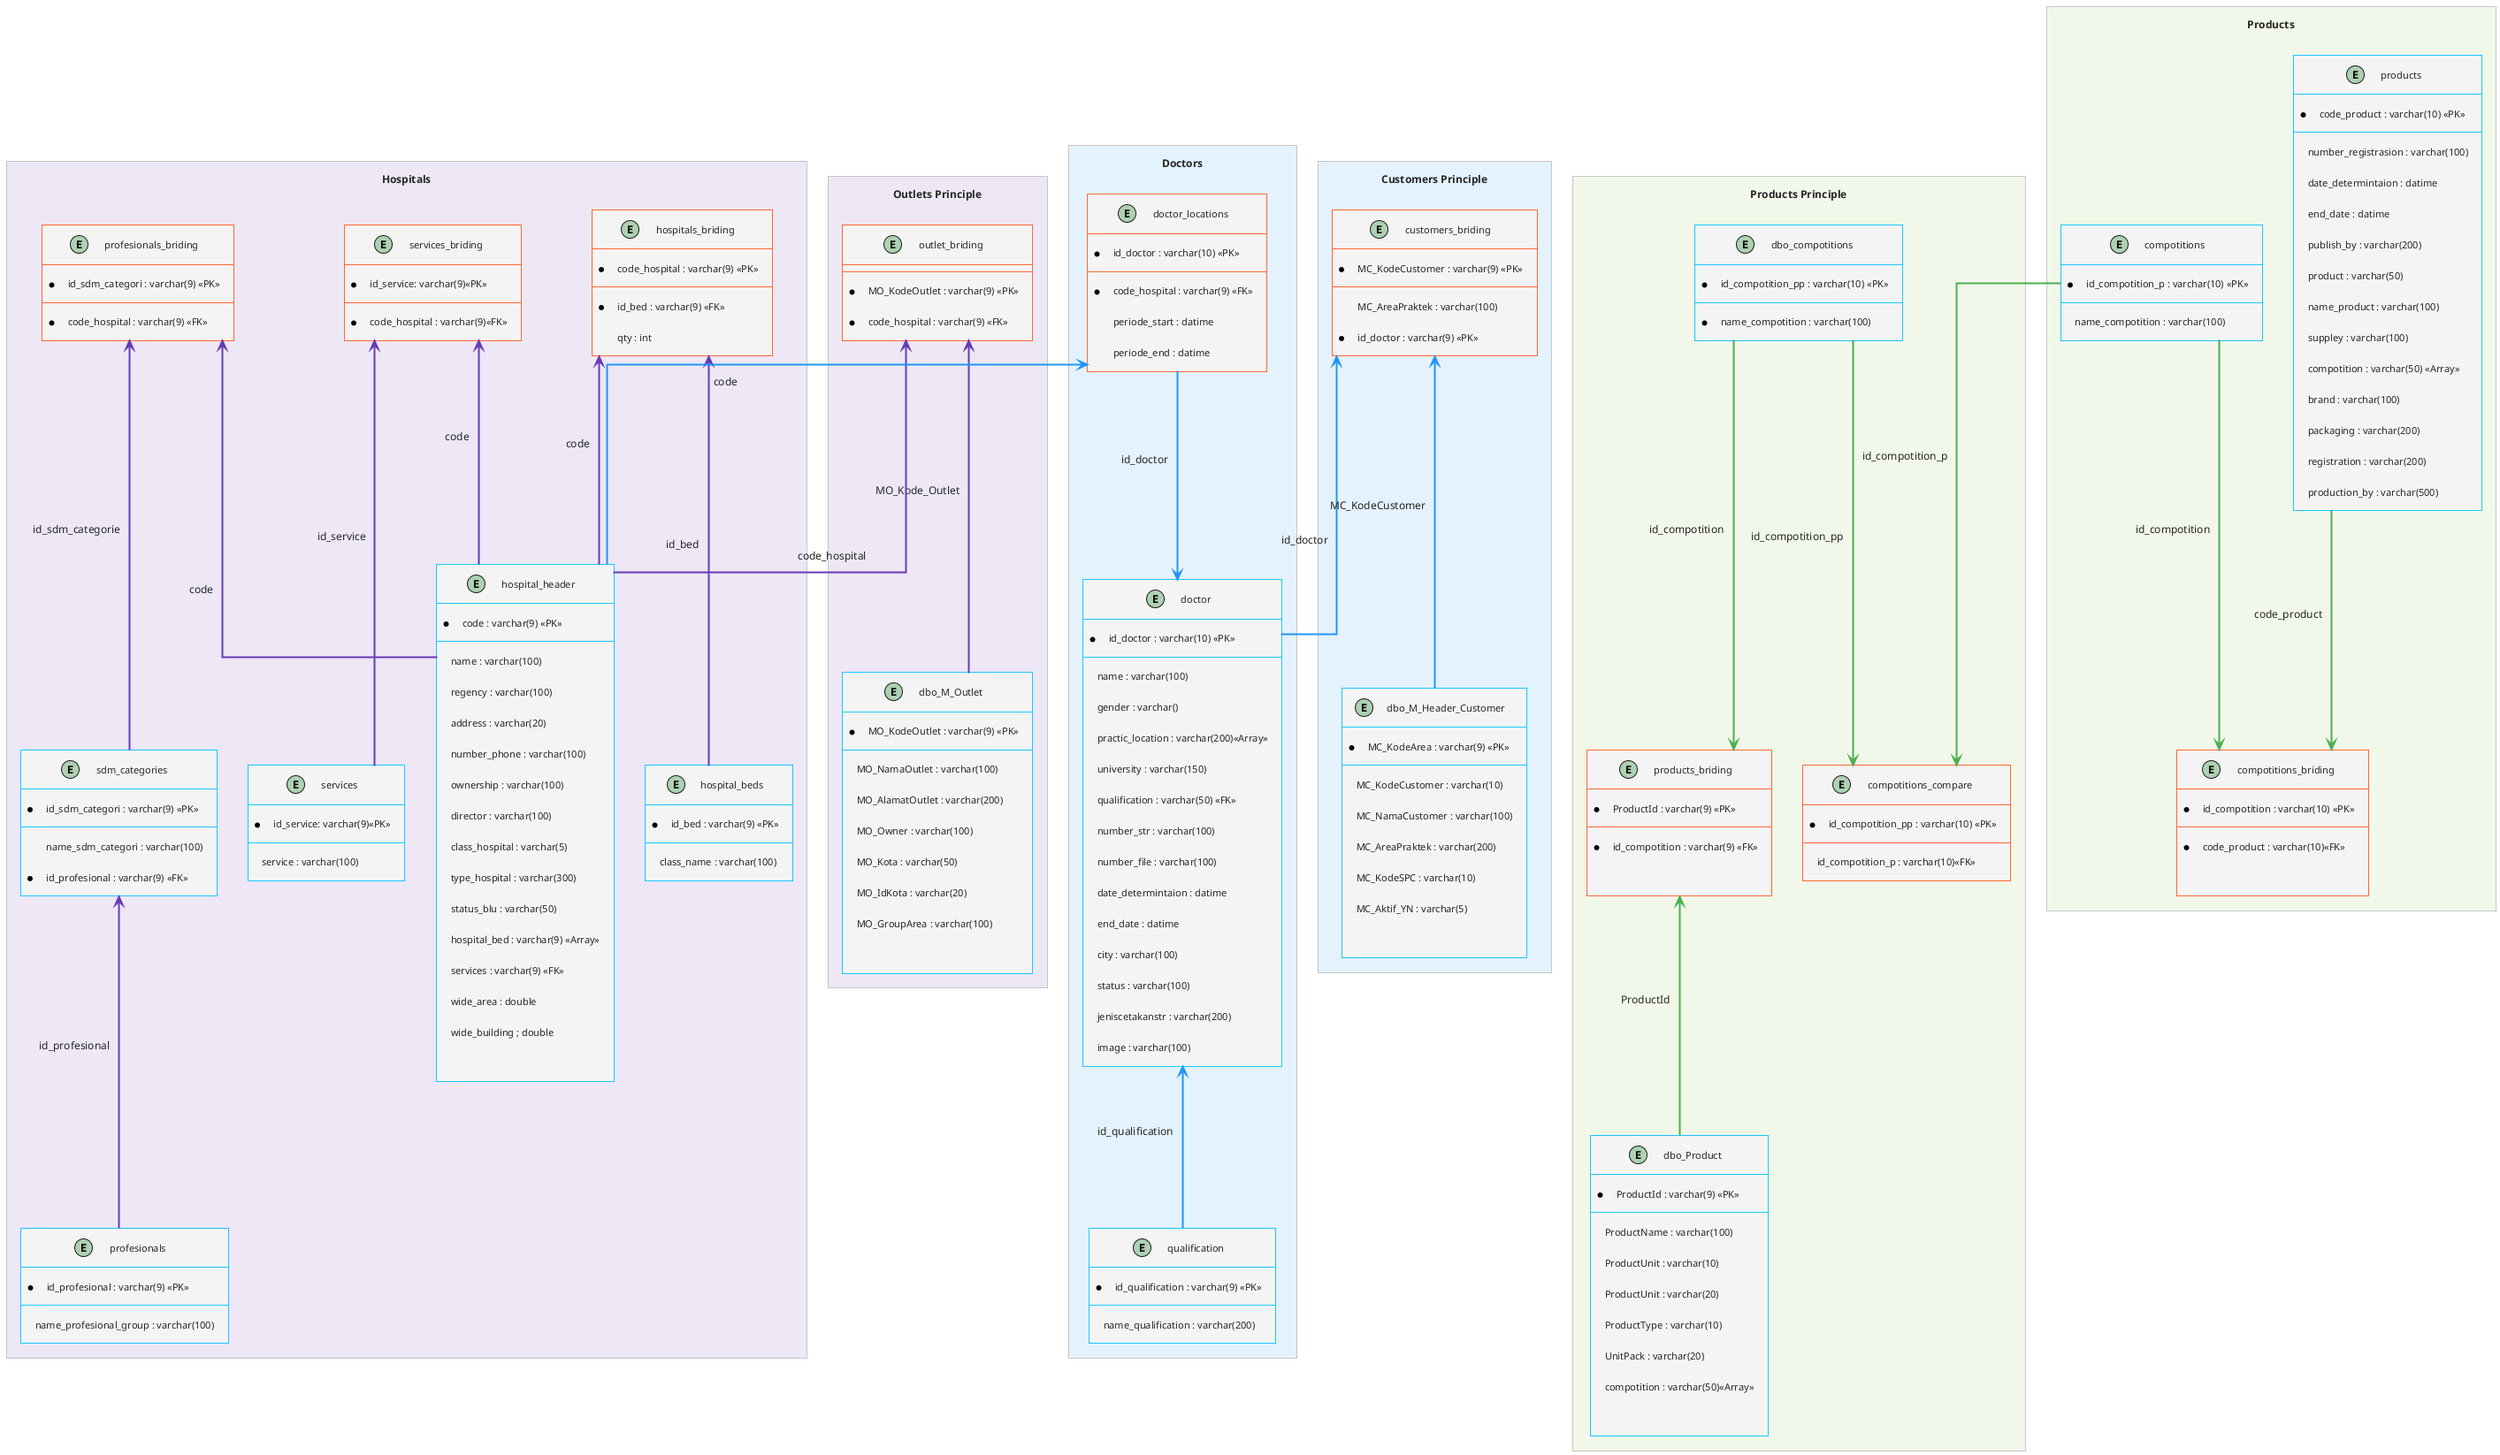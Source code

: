 @startuml 

!theme carbon-gray
skinparam backgroundColor #white
skinparam defaultFontName Arial

skinparam linetype ortho
skinparam arrowThickness 2

!$line_color_hospital = "#673AB7" 
!$line_color_doctor = "#2196F3"
!$line_color_product = "#4CAF50"

!$rectangle_color_hospital = "#EDE7F6" 
!$rectangle_color_doctor = "#E3F2FD"
!$rectangle_color_product = "#F1F8E9"


!$master = "##1ac6ff" 
!$briding = "##ff6633" 



rectangle "Hospitals" $rectangle_color_hospital { 

    entity hospital_header $master {  
        *code : varchar(9) <<PK>>
        --
        name : varchar(100)
        regency : varchar(100)
        address : varchar(20)
        number_phone : varchar(100)
        ownership : varchar(100) 
        director : varchar(100) 
        class_hospital : varchar(5)
        type_hospital : varchar(300)
        status_blu : varchar(50) 
        hospital_bed : varchar(9) <<Array>>
        services : varchar(9) <<FK>>
        wide_area : double
        wide_building ; double 

    }
    
    entity hospitals_briding $briding {
        *code_hospital : varchar(9) <<PK>>
        --
        *id_bed : varchar(9) <<FK>>
        qty : int
    }
 
    entity hospital_beds $master {
        *id_bed : varchar(9) <<PK>>
        --
        class_name : varchar(100) 
    }

    entity services $master {
        *id_service: varchar(9)<<PK>>
        --
        service : varchar(100)
    }

    entity services_briding $briding {
        *id_service: varchar(9)<<PK>>
        --
        *code_hospital : varchar(9)<<FK>>
    }

    entity profesionals_briding $briding {
        *id_sdm_categori : varchar(9) <<PK>>
        --
        *code_hospital : varchar(9) <<FK>> 
    }

    entity profesionals $master {
        *id_profesional : varchar(9) <<PK>>
        --
        name_profesional_group : varchar(100) 
    }

    entity sdm_categories $master {
        *id_sdm_categori : varchar(9) <<PK>>
        --
        name_sdm_categori : varchar(100)
        *id_profesional : varchar(9) <<FK>>
    }

    
}

rectangle "Outlets Principle" $rectangle_color_hospital { 

    entity dbo_M_Outlet $master {  
        *MO_KodeOutlet : varchar(9) <<PK>>
        --
        MO_NamaOutlet : varchar(100)
        MO_AlamatOutlet : varchar(200)
        MO_Owner : varchar(100)
        MO_Kota : varchar(50)
        MO_IdKota : varchar(20) 
        MO_GroupArea : varchar(100)  

    }

    entity outlet_briding $briding {  
        *MO_KodeOutlet : varchar(9) <<PK>>
         
        *code_hospital : varchar(9) <<FK>>

    }
    ' outle_brifng dan db-_M_outle di delet  pidah langsumg hospital header

    
}

rectangle "Customers Principle" $rectangle_color_doctor{ 

    entity dbo_M_Header_Customer $master {  
        *MC_KodeArea : varchar(9) <<PK>>
        --
        MC_KodeCustomer : varchar(10)
        MC_NamaCustomer : varchar(100)
        MC_AreaPraktek : varchar(200)
        MC_KodeSPC : varchar(10)
        MC_Aktif_YN : varchar(5) 

    } 

    entity customers_briding $briding{
        *MC_KodeCustomer : varchar(9) <<PK>>
        --
        MC_AreaPraktek : varchar(100)
        *id_doctor : varchar(9) <<PK>>
    }

        ' cust_brifng dan db-heder_cust di delet  pidah langsumg doctor
        ' 


    
}

rectangle "Doctors" $rectangle_color_doctor { 
    entity doctor $master { 
        *id_doctor : varchar(10) <<PK>>
        --
        name : varchar(100)
        gender : varchar()
        practic_location : varchar(200)<<Array>>
        university : varchar(150)
        qualification : varchar(50) <<FK>>
        number_str : varchar(100)
        number_file : varchar(100)
        date_determintaion : datime
        end_date : datime
        city : varchar(100)
        status : varchar(100)
        jeniscetakanstr : varchar(200)
        image : varchar(100)
    }

    entity qualification $master {
        *id_qualification : varchar(9) <<PK>>
        --
        name_qualification : varchar(200) 
    } 

    entity doctor_locations $briding {
        *id_doctor : varchar(10) <<PK>>
        --
        *code_hospital : varchar(9) <<FK>> 
        periode_start : datime
        periode_end : datime
    }


}

rectangle "Products Principle" $rectangle_color_product{ 

    entity products_briding $briding {
        *ProductId : varchar(9) <<PK>>
        --
        *id_compotition : varchar(9) <<FK>>

    }

    entity dbo_Product $master {  
        *ProductId : varchar(9) <<PK>>
        --
        ProductName : varchar(100)
        ProductUnit : varchar(10)
        ProductUnit : varchar(20)
        ProductType : varchar(10)
        UnitPack : varchar(20) 
        compotition : varchar(50)<<Array>>

    }

    entity dbo_compotitions $master {
        *id_compotition_pp : varchar(10) <<PK>>
        --
        *name_compotition : varchar(100)
    }

    entity compotitions_compare $briding {
        *id_compotition_pp : varchar(10) <<PK>>
        --
        id_compotition_p : varchar(10)<<FK>>
    }

'  sisakan product & compotition_briding
'  add product_id metiska di compotitions_briding


    
}



rectangle "Products" $rectangle_color_product{ 
     entity products $master {
        *code_product : varchar(10) <<PK>>
        --
        number_registrasion : varchar(100)
        date_determintaion : datime
        end_date : datime
        publish_by : varchar(200)
        product : varchar(50)
        name_product : varchar(100)
        suppley : varchar(100)
        compotition : varchar(50) <<Array>>
        brand : varchar(100)
        packaging : varchar(200)
        registration : varchar(200)
        production_by : varchar(500)
    }

     entity compotitions_briding $briding { 
        *id_compotition : varchar(10) <<PK>>
        --
        *code_product : varchar(10)<<FK>>
         
    } 

    entity compotitions $master {
        *id_compotition_p : varchar(10) <<PK>>
        --
        name_compotition : varchar(100)
    }


}

hospitals_briding <-- hospital_header $line_color_hospital : code
hospitals_briding <-- hospital_beds $line_color_hospital : id_bed

services_briding <-- hospital_header $line_color_hospital : code
services_briding <-- services $line_color_hospital : id_service 
profesionals_briding <-- hospital_header $line_color_hospital : code
profesionals_briding <-- sdm_categories $line_color_hospital : id_sdm_categorie
sdm_categories <-- profesionals $line_color_hospital : id_profesional

outlet_briding <-- dbo_M_Outlet $line_color_hospital : MO_Kode_Outlet
outlet_briding <-- hospital_header $line_color_hospital : code_hospital


doctor <-- qualification $line_color_doctor : id_qualification
doctor_locations --> doctor $line_color_doctor : id_doctor
doctor_locations <-- hospital_header $line_color_doctor : code

customers_briding <-- doctor $line_color_doctor : id_doctor
customers_briding <-- dbo_M_Header_Customer $line_color_doctor : MC_KodeCustomer
 
products_briding <-- dbo_Product $line_color_product : ProductId 

products --> compotitions_briding $line_color_product : code_product
dbo_compotitions --> products_briding $line_color_product : id_compotition
compotitions --> compotitions_briding $line_color_product : id_compotition
dbo_compotitions --> compotitions_compare $line_color_product : id_compotition_pp
compotitions --> compotitions_compare $line_color_product : id_compotition_p


@enduml